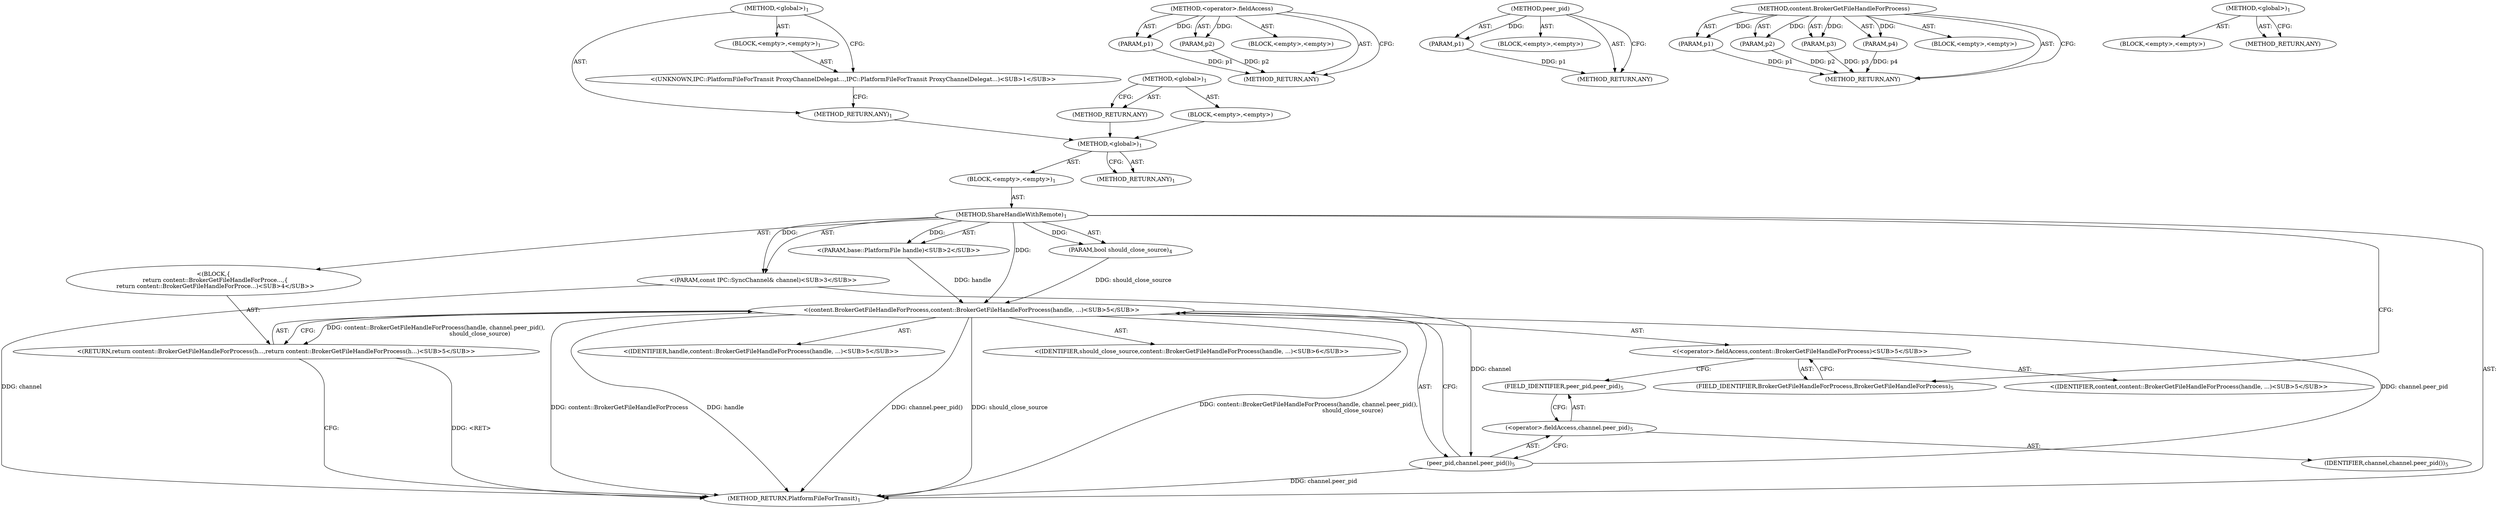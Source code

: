 digraph "&lt;global&gt;" {
vulnerable_6 [label=<(METHOD,&lt;global&gt;)<SUB>1</SUB>>];
vulnerable_7 [label=<(BLOCK,&lt;empty&gt;,&lt;empty&gt;)<SUB>1</SUB>>];
vulnerable_8 [label=<(METHOD,ShareHandleWithRemote)<SUB>1</SUB>>];
vulnerable_9 [label="<(PARAM,base::PlatformFile handle)<SUB>2</SUB>>"];
vulnerable_10 [label="<(PARAM,const IPC::SyncChannel&amp; channel)<SUB>3</SUB>>"];
vulnerable_11 [label=<(PARAM,bool should_close_source)<SUB>4</SUB>>];
vulnerable_12 [label="<(BLOCK,{
  return content::BrokerGetFileHandleForProce...,{
  return content::BrokerGetFileHandleForProce...)<SUB>4</SUB>>"];
vulnerable_13 [label="<(RETURN,return content::BrokerGetFileHandleForProcess(h...,return content::BrokerGetFileHandleForProcess(h...)<SUB>5</SUB>>"];
vulnerable_14 [label="<(content.BrokerGetFileHandleForProcess,content::BrokerGetFileHandleForProcess(handle, ...)<SUB>5</SUB>>"];
vulnerable_15 [label="<(&lt;operator&gt;.fieldAccess,content::BrokerGetFileHandleForProcess)<SUB>5</SUB>>"];
vulnerable_16 [label="<(IDENTIFIER,content,content::BrokerGetFileHandleForProcess(handle, ...)<SUB>5</SUB>>"];
vulnerable_17 [label=<(FIELD_IDENTIFIER,BrokerGetFileHandleForProcess,BrokerGetFileHandleForProcess)<SUB>5</SUB>>];
vulnerable_18 [label="<(IDENTIFIER,handle,content::BrokerGetFileHandleForProcess(handle, ...)<SUB>5</SUB>>"];
vulnerable_19 [label=<(peer_pid,channel.peer_pid())<SUB>5</SUB>>];
vulnerable_20 [label=<(&lt;operator&gt;.fieldAccess,channel.peer_pid)<SUB>5</SUB>>];
vulnerable_21 [label=<(IDENTIFIER,channel,channel.peer_pid())<SUB>5</SUB>>];
vulnerable_22 [label=<(FIELD_IDENTIFIER,peer_pid,peer_pid)<SUB>5</SUB>>];
vulnerable_23 [label="<(IDENTIFIER,should_close_source,content::BrokerGetFileHandleForProcess(handle, ...)<SUB>6</SUB>>"];
vulnerable_24 [label=<(METHOD_RETURN,PlatformFileForTransit)<SUB>1</SUB>>];
vulnerable_26 [label=<(METHOD_RETURN,ANY)<SUB>1</SUB>>];
vulnerable_54 [label=<(METHOD,&lt;operator&gt;.fieldAccess)>];
vulnerable_55 [label=<(PARAM,p1)>];
vulnerable_56 [label=<(PARAM,p2)>];
vulnerable_57 [label=<(BLOCK,&lt;empty&gt;,&lt;empty&gt;)>];
vulnerable_58 [label=<(METHOD_RETURN,ANY)>];
vulnerable_59 [label=<(METHOD,peer_pid)>];
vulnerable_60 [label=<(PARAM,p1)>];
vulnerable_61 [label=<(BLOCK,&lt;empty&gt;,&lt;empty&gt;)>];
vulnerable_62 [label=<(METHOD_RETURN,ANY)>];
vulnerable_47 [label=<(METHOD,content.BrokerGetFileHandleForProcess)>];
vulnerable_48 [label=<(PARAM,p1)>];
vulnerable_49 [label=<(PARAM,p2)>];
vulnerable_50 [label=<(PARAM,p3)>];
vulnerable_51 [label=<(PARAM,p4)>];
vulnerable_52 [label=<(BLOCK,&lt;empty&gt;,&lt;empty&gt;)>];
vulnerable_53 [label=<(METHOD_RETURN,ANY)>];
vulnerable_41 [label=<(METHOD,&lt;global&gt;)<SUB>1</SUB>>];
vulnerable_42 [label=<(BLOCK,&lt;empty&gt;,&lt;empty&gt;)>];
vulnerable_43 [label=<(METHOD_RETURN,ANY)>];
fixed_6 [label=<(METHOD,&lt;global&gt;)<SUB>1</SUB>>];
fixed_7 [label=<(BLOCK,&lt;empty&gt;,&lt;empty&gt;)<SUB>1</SUB>>];
fixed_8 [label="<(UNKNOWN,IPC::PlatformFileForTransit ProxyChannelDelegat...,IPC::PlatformFileForTransit ProxyChannelDelegat...)<SUB>1</SUB>>"];
fixed_9 [label=<(METHOD_RETURN,ANY)<SUB>1</SUB>>];
fixed_14 [label=<(METHOD,&lt;global&gt;)<SUB>1</SUB>>];
fixed_15 [label=<(BLOCK,&lt;empty&gt;,&lt;empty&gt;)>];
fixed_16 [label=<(METHOD_RETURN,ANY)>];
vulnerable_6 -> vulnerable_7  [key=0, label="AST: "];
vulnerable_6 -> vulnerable_26  [key=0, label="AST: "];
vulnerable_6 -> vulnerable_26  [key=1, label="CFG: "];
vulnerable_7 -> vulnerable_8  [key=0, label="AST: "];
vulnerable_8 -> vulnerable_9  [key=0, label="AST: "];
vulnerable_8 -> vulnerable_9  [key=1, label="DDG: "];
vulnerable_8 -> vulnerable_10  [key=0, label="AST: "];
vulnerable_8 -> vulnerable_10  [key=1, label="DDG: "];
vulnerable_8 -> vulnerable_11  [key=0, label="AST: "];
vulnerable_8 -> vulnerable_11  [key=1, label="DDG: "];
vulnerable_8 -> vulnerable_12  [key=0, label="AST: "];
vulnerable_8 -> vulnerable_24  [key=0, label="AST: "];
vulnerable_8 -> vulnerable_17  [key=0, label="CFG: "];
vulnerable_8 -> vulnerable_14  [key=0, label="DDG: "];
vulnerable_9 -> vulnerable_14  [key=0, label="DDG: handle"];
vulnerable_10 -> vulnerable_24  [key=0, label="DDG: channel"];
vulnerable_10 -> vulnerable_19  [key=0, label="DDG: channel"];
vulnerable_11 -> vulnerable_14  [key=0, label="DDG: should_close_source"];
vulnerable_12 -> vulnerable_13  [key=0, label="AST: "];
vulnerable_13 -> vulnerable_14  [key=0, label="AST: "];
vulnerable_13 -> vulnerable_24  [key=0, label="CFG: "];
vulnerable_13 -> vulnerable_24  [key=1, label="DDG: &lt;RET&gt;"];
vulnerable_14 -> vulnerable_15  [key=0, label="AST: "];
vulnerable_14 -> vulnerable_18  [key=0, label="AST: "];
vulnerable_14 -> vulnerable_19  [key=0, label="AST: "];
vulnerable_14 -> vulnerable_23  [key=0, label="AST: "];
vulnerable_14 -> vulnerable_13  [key=0, label="CFG: "];
vulnerable_14 -> vulnerable_13  [key=1, label="DDG: content::BrokerGetFileHandleForProcess(handle, channel.peer_pid(),
                                                should_close_source)"];
vulnerable_14 -> vulnerable_24  [key=0, label="DDG: content::BrokerGetFileHandleForProcess"];
vulnerable_14 -> vulnerable_24  [key=1, label="DDG: handle"];
vulnerable_14 -> vulnerable_24  [key=2, label="DDG: channel.peer_pid()"];
vulnerable_14 -> vulnerable_24  [key=3, label="DDG: should_close_source"];
vulnerable_14 -> vulnerable_24  [key=4, label="DDG: content::BrokerGetFileHandleForProcess(handle, channel.peer_pid(),
                                                should_close_source)"];
vulnerable_15 -> vulnerable_16  [key=0, label="AST: "];
vulnerable_15 -> vulnerable_17  [key=0, label="AST: "];
vulnerable_15 -> vulnerable_22  [key=0, label="CFG: "];
vulnerable_17 -> vulnerable_15  [key=0, label="CFG: "];
vulnerable_19 -> vulnerable_20  [key=0, label="AST: "];
vulnerable_19 -> vulnerable_14  [key=0, label="CFG: "];
vulnerable_19 -> vulnerable_14  [key=1, label="DDG: channel.peer_pid"];
vulnerable_19 -> vulnerable_24  [key=0, label="DDG: channel.peer_pid"];
vulnerable_20 -> vulnerable_21  [key=0, label="AST: "];
vulnerable_20 -> vulnerable_22  [key=0, label="AST: "];
vulnerable_20 -> vulnerable_19  [key=0, label="CFG: "];
vulnerable_22 -> vulnerable_20  [key=0, label="CFG: "];
vulnerable_54 -> vulnerable_55  [key=0, label="AST: "];
vulnerable_54 -> vulnerable_55  [key=1, label="DDG: "];
vulnerable_54 -> vulnerable_57  [key=0, label="AST: "];
vulnerable_54 -> vulnerable_56  [key=0, label="AST: "];
vulnerable_54 -> vulnerable_56  [key=1, label="DDG: "];
vulnerable_54 -> vulnerable_58  [key=0, label="AST: "];
vulnerable_54 -> vulnerable_58  [key=1, label="CFG: "];
vulnerable_55 -> vulnerable_58  [key=0, label="DDG: p1"];
vulnerable_56 -> vulnerable_58  [key=0, label="DDG: p2"];
vulnerable_59 -> vulnerable_60  [key=0, label="AST: "];
vulnerable_59 -> vulnerable_60  [key=1, label="DDG: "];
vulnerable_59 -> vulnerable_61  [key=0, label="AST: "];
vulnerable_59 -> vulnerable_62  [key=0, label="AST: "];
vulnerable_59 -> vulnerable_62  [key=1, label="CFG: "];
vulnerable_60 -> vulnerable_62  [key=0, label="DDG: p1"];
vulnerable_47 -> vulnerable_48  [key=0, label="AST: "];
vulnerable_47 -> vulnerable_48  [key=1, label="DDG: "];
vulnerable_47 -> vulnerable_52  [key=0, label="AST: "];
vulnerable_47 -> vulnerable_49  [key=0, label="AST: "];
vulnerable_47 -> vulnerable_49  [key=1, label="DDG: "];
vulnerable_47 -> vulnerable_53  [key=0, label="AST: "];
vulnerable_47 -> vulnerable_53  [key=1, label="CFG: "];
vulnerable_47 -> vulnerable_50  [key=0, label="AST: "];
vulnerable_47 -> vulnerable_50  [key=1, label="DDG: "];
vulnerable_47 -> vulnerable_51  [key=0, label="AST: "];
vulnerable_47 -> vulnerable_51  [key=1, label="DDG: "];
vulnerable_48 -> vulnerable_53  [key=0, label="DDG: p1"];
vulnerable_49 -> vulnerable_53  [key=0, label="DDG: p2"];
vulnerable_50 -> vulnerable_53  [key=0, label="DDG: p3"];
vulnerable_51 -> vulnerable_53  [key=0, label="DDG: p4"];
vulnerable_41 -> vulnerable_42  [key=0, label="AST: "];
vulnerable_41 -> vulnerable_43  [key=0, label="AST: "];
vulnerable_41 -> vulnerable_43  [key=1, label="CFG: "];
fixed_6 -> fixed_7  [key=0, label="AST: "];
fixed_6 -> fixed_9  [key=0, label="AST: "];
fixed_6 -> fixed_8  [key=0, label="CFG: "];
fixed_7 -> fixed_8  [key=0, label="AST: "];
fixed_8 -> fixed_9  [key=0, label="CFG: "];
fixed_9 -> vulnerable_6  [key=0];
fixed_14 -> fixed_15  [key=0, label="AST: "];
fixed_14 -> fixed_16  [key=0, label="AST: "];
fixed_14 -> fixed_16  [key=1, label="CFG: "];
fixed_15 -> vulnerable_6  [key=0];
fixed_16 -> vulnerable_6  [key=0];
}
